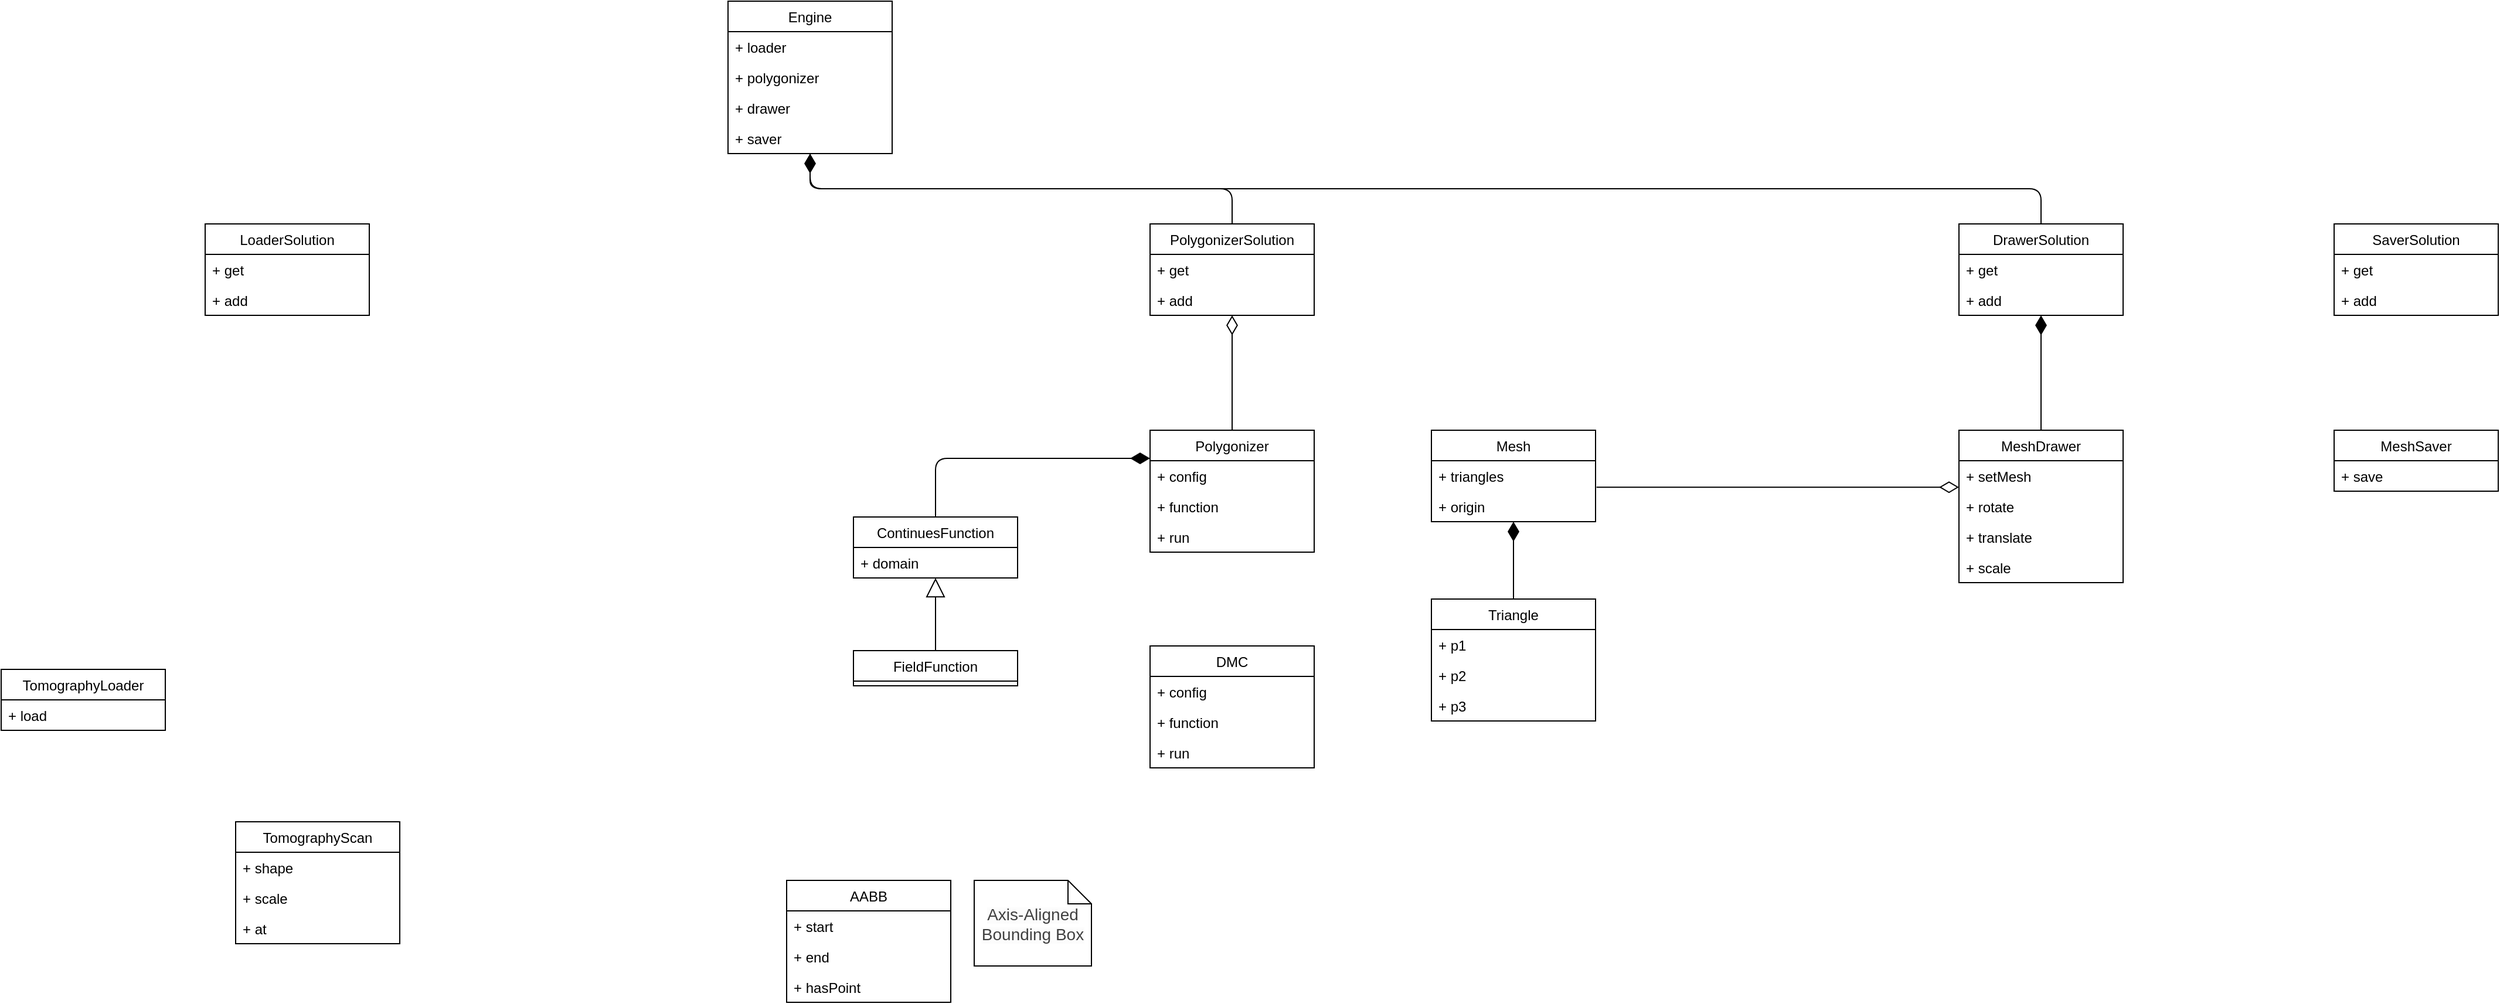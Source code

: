 <mxfile version="15.5.4" type="device"><diagram id="l196f_BCQFcxbyNv5xjx" name="Page-1"><mxGraphModel dx="1445" dy="1724" grid="1" gridSize="10" guides="1" tooltips="1" connect="1" arrows="1" fold="1" page="1" pageScale="1" pageWidth="827" pageHeight="1169" math="0" shadow="0"><root><mxCell id="0"/><mxCell id="1" parent="0"/><mxCell id="hJly8mWDVJK6QSNTWBBA-2" value="TomographyLoader" style="swimlane;fontStyle=0;childLayout=stackLayout;horizontal=1;startSize=26;fillColor=none;horizontalStack=0;resizeParent=1;resizeParentMax=0;resizeLast=0;collapsible=1;marginBottom=0;" parent="1" vertex="1"><mxGeometry x="100" y="420" width="140" height="52" as="geometry"/></mxCell><mxCell id="hJly8mWDVJK6QSNTWBBA-4" value="+ load" style="text;strokeColor=none;fillColor=none;align=left;verticalAlign=top;spacingLeft=4;spacingRight=4;overflow=hidden;rotatable=0;points=[[0,0.5],[1,0.5]];portConstraint=eastwest;" parent="hJly8mWDVJK6QSNTWBBA-2" vertex="1"><mxGeometry y="26" width="140" height="26" as="geometry"/></mxCell><mxCell id="hJly8mWDVJK6QSNTWBBA-7" value="TomographyScan" style="swimlane;fontStyle=0;childLayout=stackLayout;horizontal=1;startSize=26;fillColor=none;horizontalStack=0;resizeParent=1;resizeParentMax=0;resizeLast=0;collapsible=1;marginBottom=0;" parent="1" vertex="1"><mxGeometry x="300" y="550" width="140" height="104" as="geometry"/></mxCell><mxCell id="hJly8mWDVJK6QSNTWBBA-8" value="+ shape" style="text;strokeColor=none;fillColor=none;align=left;verticalAlign=top;spacingLeft=4;spacingRight=4;overflow=hidden;rotatable=0;points=[[0,0.5],[1,0.5]];portConstraint=eastwest;" parent="hJly8mWDVJK6QSNTWBBA-7" vertex="1"><mxGeometry y="26" width="140" height="26" as="geometry"/></mxCell><mxCell id="hJly8mWDVJK6QSNTWBBA-39" value="+ scale" style="text;strokeColor=none;fillColor=none;align=left;verticalAlign=top;spacingLeft=4;spacingRight=4;overflow=hidden;rotatable=0;points=[[0,0.5],[1,0.5]];portConstraint=eastwest;" parent="hJly8mWDVJK6QSNTWBBA-7" vertex="1"><mxGeometry y="52" width="140" height="26" as="geometry"/></mxCell><mxCell id="hJly8mWDVJK6QSNTWBBA-37" value="+ at" style="text;strokeColor=none;fillColor=none;align=left;verticalAlign=top;spacingLeft=4;spacingRight=4;overflow=hidden;rotatable=0;points=[[0,0.5],[1,0.5]];portConstraint=eastwest;" parent="hJly8mWDVJK6QSNTWBBA-7" vertex="1"><mxGeometry y="78" width="140" height="26" as="geometry"/></mxCell><mxCell id="qlmAWgx6OWCO39qbiOS9-10" style="edgeStyle=orthogonalEdgeStyle;rounded=1;orthogonalLoop=1;jettySize=auto;html=1;startArrow=none;startFill=0;endArrow=diamondThin;endFill=1;startSize=14;endSize=14;" edge="1" parent="1" source="hJly8mWDVJK6QSNTWBBA-11" target="hJly8mWDVJK6QSNTWBBA-57"><mxGeometry relative="1" as="geometry"><Array as="points"><mxPoint x="897" y="240"/></Array></mxGeometry></mxCell><mxCell id="hJly8mWDVJK6QSNTWBBA-11" value="ContinuesFunction" style="swimlane;fontStyle=0;childLayout=stackLayout;horizontal=1;startSize=26;fillColor=none;horizontalStack=0;resizeParent=1;resizeParentMax=0;resizeLast=0;collapsible=1;marginBottom=0;" parent="1" vertex="1"><mxGeometry x="827" y="290" width="140" height="52" as="geometry"><mxRectangle x="580" y="420" width="90" height="26" as="alternateBounds"/></mxGeometry></mxCell><mxCell id="hJly8mWDVJK6QSNTWBBA-12" value="+ domain" style="text;strokeColor=none;fillColor=none;align=left;verticalAlign=top;spacingLeft=4;spacingRight=4;overflow=hidden;rotatable=0;points=[[0,0.5],[1,0.5]];portConstraint=eastwest;" parent="hJly8mWDVJK6QSNTWBBA-11" vertex="1"><mxGeometry y="26" width="140" height="26" as="geometry"/></mxCell><mxCell id="hJly8mWDVJK6QSNTWBBA-15" value="DMC" style="swimlane;fontStyle=0;childLayout=stackLayout;horizontal=1;startSize=26;fillColor=none;horizontalStack=0;resizeParent=1;resizeParentMax=0;resizeLast=0;collapsible=1;marginBottom=0;" parent="1" vertex="1"><mxGeometry x="1080" y="400" width="140" height="104" as="geometry"/></mxCell><mxCell id="hJly8mWDVJK6QSNTWBBA-16" value="+ config" style="text;strokeColor=none;fillColor=none;align=left;verticalAlign=top;spacingLeft=4;spacingRight=4;overflow=hidden;rotatable=0;points=[[0,0.5],[1,0.5]];portConstraint=eastwest;" parent="hJly8mWDVJK6QSNTWBBA-15" vertex="1"><mxGeometry y="26" width="140" height="26" as="geometry"/></mxCell><mxCell id="hJly8mWDVJK6QSNTWBBA-18" value="+ function" style="text;strokeColor=none;fillColor=none;align=left;verticalAlign=top;spacingLeft=4;spacingRight=4;overflow=hidden;rotatable=0;points=[[0,0.5],[1,0.5]];portConstraint=eastwest;" parent="hJly8mWDVJK6QSNTWBBA-15" vertex="1"><mxGeometry y="52" width="140" height="26" as="geometry"/></mxCell><mxCell id="hJly8mWDVJK6QSNTWBBA-54" value="+ run" style="text;strokeColor=none;fillColor=none;align=left;verticalAlign=top;spacingLeft=4;spacingRight=4;overflow=hidden;rotatable=0;points=[[0,0.5],[1,0.5]];portConstraint=eastwest;" parent="hJly8mWDVJK6QSNTWBBA-15" vertex="1"><mxGeometry y="78" width="140" height="26" as="geometry"/></mxCell><mxCell id="hJly8mWDVJK6QSNTWBBA-19" value="Mesh" style="swimlane;fontStyle=0;childLayout=stackLayout;horizontal=1;startSize=26;fillColor=none;horizontalStack=0;resizeParent=1;resizeParentMax=0;resizeLast=0;collapsible=1;marginBottom=0;" parent="1" vertex="1"><mxGeometry x="1320" y="216" width="140" height="78" as="geometry"/></mxCell><mxCell id="hJly8mWDVJK6QSNTWBBA-67" value="+ triangles" style="text;strokeColor=none;fillColor=none;align=left;verticalAlign=top;spacingLeft=4;spacingRight=4;overflow=hidden;rotatable=0;points=[[0,0.5],[1,0.5]];portConstraint=eastwest;" parent="hJly8mWDVJK6QSNTWBBA-19" vertex="1"><mxGeometry y="26" width="140" height="26" as="geometry"/></mxCell><mxCell id="wT5ySxd8uzMS7JoTIGae-13" value="+ origin" style="text;strokeColor=none;fillColor=none;align=left;verticalAlign=top;spacingLeft=4;spacingRight=4;overflow=hidden;rotatable=0;points=[[0,0.5],[1,0.5]];portConstraint=eastwest;" parent="hJly8mWDVJK6QSNTWBBA-19" vertex="1"><mxGeometry y="52" width="140" height="26" as="geometry"/></mxCell><mxCell id="hJly8mWDVJK6QSNTWBBA-23" value="MeshSaver" style="swimlane;fontStyle=0;childLayout=stackLayout;horizontal=1;startSize=26;fillColor=none;horizontalStack=0;resizeParent=1;resizeParentMax=0;resizeLast=0;collapsible=1;marginBottom=0;" parent="1" vertex="1"><mxGeometry x="2090" y="216" width="140" height="52" as="geometry"/></mxCell><mxCell id="hJly8mWDVJK6QSNTWBBA-24" value="+ save" style="text;strokeColor=none;fillColor=none;align=left;verticalAlign=top;spacingLeft=4;spacingRight=4;overflow=hidden;rotatable=0;points=[[0,0.5],[1,0.5]];portConstraint=eastwest;" parent="hJly8mWDVJK6QSNTWBBA-23" vertex="1"><mxGeometry y="26" width="140" height="26" as="geometry"/></mxCell><mxCell id="hJly8mWDVJK6QSNTWBBA-90" style="edgeStyle=orthogonalEdgeStyle;rounded=0;orthogonalLoop=1;jettySize=auto;html=1;endArrow=diamondThin;endFill=1;endSize=14;startSize=14;" parent="1" source="hJly8mWDVJK6QSNTWBBA-27" target="hJly8mWDVJK6QSNTWBBA-86" edge="1"><mxGeometry relative="1" as="geometry"/></mxCell><mxCell id="hJly8mWDVJK6QSNTWBBA-27" value="MeshDrawer" style="swimlane;fontStyle=0;childLayout=stackLayout;horizontal=1;startSize=26;fillColor=none;horizontalStack=0;resizeParent=1;resizeParentMax=0;resizeLast=0;collapsible=1;marginBottom=0;" parent="1" vertex="1"><mxGeometry x="1770" y="216" width="140" height="130" as="geometry"/></mxCell><mxCell id="hJly8mWDVJK6QSNTWBBA-28" value="+ setMesh" style="text;strokeColor=none;fillColor=none;align=left;verticalAlign=top;spacingLeft=4;spacingRight=4;overflow=hidden;rotatable=0;points=[[0,0.5],[1,0.5]];portConstraint=eastwest;" parent="hJly8mWDVJK6QSNTWBBA-27" vertex="1"><mxGeometry y="26" width="140" height="26" as="geometry"/></mxCell><mxCell id="wT5ySxd8uzMS7JoTIGae-11" value="+ rotate" style="text;strokeColor=none;fillColor=none;align=left;verticalAlign=top;spacingLeft=4;spacingRight=4;overflow=hidden;rotatable=0;points=[[0,0.5],[1,0.5]];portConstraint=eastwest;" parent="hJly8mWDVJK6QSNTWBBA-27" vertex="1"><mxGeometry y="52" width="140" height="26" as="geometry"/></mxCell><mxCell id="wT5ySxd8uzMS7JoTIGae-10" value="+ translate" style="text;strokeColor=none;fillColor=none;align=left;verticalAlign=top;spacingLeft=4;spacingRight=4;overflow=hidden;rotatable=0;points=[[0,0.5],[1,0.5]];portConstraint=eastwest;" parent="hJly8mWDVJK6QSNTWBBA-27" vertex="1"><mxGeometry y="78" width="140" height="26" as="geometry"/></mxCell><mxCell id="wT5ySxd8uzMS7JoTIGae-12" value="+ scale" style="text;strokeColor=none;fillColor=none;align=left;verticalAlign=top;spacingLeft=4;spacingRight=4;overflow=hidden;rotatable=0;points=[[0,0.5],[1,0.5]];portConstraint=eastwest;" parent="hJly8mWDVJK6QSNTWBBA-27" vertex="1"><mxGeometry y="104" width="140" height="26" as="geometry"/></mxCell><mxCell id="hJly8mWDVJK6QSNTWBBA-41" value="AABB" style="swimlane;fontStyle=0;childLayout=stackLayout;horizontal=1;startSize=26;fillColor=none;horizontalStack=0;resizeParent=1;resizeParentMax=0;resizeLast=0;collapsible=1;marginBottom=0;" parent="1" vertex="1"><mxGeometry x="770" y="600" width="140" height="104" as="geometry"/></mxCell><mxCell id="hJly8mWDVJK6QSNTWBBA-42" value="+ start" style="text;strokeColor=none;fillColor=none;align=left;verticalAlign=top;spacingLeft=4;spacingRight=4;overflow=hidden;rotatable=0;points=[[0,0.5],[1,0.5]];portConstraint=eastwest;" parent="hJly8mWDVJK6QSNTWBBA-41" vertex="1"><mxGeometry y="26" width="140" height="26" as="geometry"/></mxCell><mxCell id="hJly8mWDVJK6QSNTWBBA-43" value="+ end" style="text;strokeColor=none;fillColor=none;align=left;verticalAlign=top;spacingLeft=4;spacingRight=4;overflow=hidden;rotatable=0;points=[[0,0.5],[1,0.5]];portConstraint=eastwest;" parent="hJly8mWDVJK6QSNTWBBA-41" vertex="1"><mxGeometry y="52" width="140" height="26" as="geometry"/></mxCell><mxCell id="hJly8mWDVJK6QSNTWBBA-45" value="+ hasPoint" style="text;strokeColor=none;fillColor=none;align=left;verticalAlign=top;spacingLeft=4;spacingRight=4;overflow=hidden;rotatable=0;points=[[0,0.5],[1,0.5]];portConstraint=eastwest;" parent="hJly8mWDVJK6QSNTWBBA-41" vertex="1"><mxGeometry y="78" width="140" height="26" as="geometry"/></mxCell><mxCell id="hJly8mWDVJK6QSNTWBBA-46" value="&lt;span style=&quot;color: rgb(64 , 64 , 64) ; background-color: rgb(252 , 252 , 252)&quot;&gt;&lt;font style=&quot;font-size: 14px&quot;&gt;Axis-Aligned Bounding Box&lt;/font&gt;&lt;/span&gt;" style="shape=note;size=20;whiteSpace=wrap;html=1;" parent="1" vertex="1"><mxGeometry x="930" y="600" width="100" height="73" as="geometry"/></mxCell><mxCell id="qlmAWgx6OWCO39qbiOS9-5" style="edgeStyle=orthogonalEdgeStyle;rounded=1;orthogonalLoop=1;jettySize=auto;html=1;startArrow=none;startFill=0;endArrow=diamondThin;endFill=0;startSize=14;endSize=14;" edge="1" parent="1" source="hJly8mWDVJK6QSNTWBBA-57" target="hJly8mWDVJK6QSNTWBBA-80"><mxGeometry relative="1" as="geometry"/></mxCell><mxCell id="hJly8mWDVJK6QSNTWBBA-57" value="Polygonizer" style="swimlane;fontStyle=0;childLayout=stackLayout;horizontal=1;startSize=26;fillColor=none;horizontalStack=0;resizeParent=1;resizeParentMax=0;resizeLast=0;collapsible=1;marginBottom=0;" parent="1" vertex="1"><mxGeometry x="1080" y="216" width="140" height="104" as="geometry"/></mxCell><mxCell id="hJly8mWDVJK6QSNTWBBA-60" value="+ config" style="text;strokeColor=none;fillColor=none;align=left;verticalAlign=top;spacingLeft=4;spacingRight=4;overflow=hidden;rotatable=0;points=[[0,0.5],[1,0.5]];portConstraint=eastwest;" parent="hJly8mWDVJK6QSNTWBBA-57" vertex="1"><mxGeometry y="26" width="140" height="26" as="geometry"/></mxCell><mxCell id="hJly8mWDVJK6QSNTWBBA-58" value="+ function" style="text;strokeColor=none;fillColor=none;align=left;verticalAlign=top;spacingLeft=4;spacingRight=4;overflow=hidden;rotatable=0;points=[[0,0.5],[1,0.5]];portConstraint=eastwest;" parent="hJly8mWDVJK6QSNTWBBA-57" vertex="1"><mxGeometry y="52" width="140" height="26" as="geometry"/></mxCell><mxCell id="qlmAWgx6OWCO39qbiOS9-9" value="+ run" style="text;strokeColor=none;fillColor=none;align=left;verticalAlign=top;spacingLeft=4;spacingRight=4;overflow=hidden;rotatable=0;points=[[0,0.5],[1,0.5]];portConstraint=eastwest;" vertex="1" parent="hJly8mWDVJK6QSNTWBBA-57"><mxGeometry y="78" width="140" height="26" as="geometry"/></mxCell><mxCell id="hJly8mWDVJK6QSNTWBBA-62" value="Triangle" style="swimlane;fontStyle=0;childLayout=stackLayout;horizontal=1;startSize=26;fillColor=none;horizontalStack=0;resizeParent=1;resizeParentMax=0;resizeLast=0;collapsible=1;marginBottom=0;" parent="1" vertex="1"><mxGeometry x="1320" y="360" width="140" height="104" as="geometry"/></mxCell><mxCell id="hJly8mWDVJK6QSNTWBBA-64" value="+ p1" style="text;strokeColor=none;fillColor=none;align=left;verticalAlign=top;spacingLeft=4;spacingRight=4;overflow=hidden;rotatable=0;points=[[0,0.5],[1,0.5]];portConstraint=eastwest;" parent="hJly8mWDVJK6QSNTWBBA-62" vertex="1"><mxGeometry y="26" width="140" height="26" as="geometry"/></mxCell><mxCell id="hJly8mWDVJK6QSNTWBBA-68" value="+ p2" style="text;strokeColor=none;fillColor=none;align=left;verticalAlign=top;spacingLeft=4;spacingRight=4;overflow=hidden;rotatable=0;points=[[0,0.5],[1,0.5]];portConstraint=eastwest;" parent="hJly8mWDVJK6QSNTWBBA-62" vertex="1"><mxGeometry y="52" width="140" height="26" as="geometry"/></mxCell><mxCell id="hJly8mWDVJK6QSNTWBBA-69" value="+ p3" style="text;strokeColor=none;fillColor=none;align=left;verticalAlign=top;spacingLeft=4;spacingRight=4;overflow=hidden;rotatable=0;points=[[0,0.5],[1,0.5]];portConstraint=eastwest;" parent="hJly8mWDVJK6QSNTWBBA-62" vertex="1"><mxGeometry y="78" width="140" height="26" as="geometry"/></mxCell><mxCell id="hJly8mWDVJK6QSNTWBBA-70" value="Engine" style="swimlane;fontStyle=0;childLayout=stackLayout;horizontal=1;startSize=26;fillColor=none;horizontalStack=0;resizeParent=1;resizeParentMax=0;resizeLast=0;collapsible=1;marginBottom=0;" parent="1" vertex="1"><mxGeometry x="720" y="-150" width="140" height="130" as="geometry"/></mxCell><mxCell id="hJly8mWDVJK6QSNTWBBA-71" value="+ loader" style="text;strokeColor=none;fillColor=none;align=left;verticalAlign=top;spacingLeft=4;spacingRight=4;overflow=hidden;rotatable=0;points=[[0,0.5],[1,0.5]];portConstraint=eastwest;" parent="hJly8mWDVJK6QSNTWBBA-70" vertex="1"><mxGeometry y="26" width="140" height="26" as="geometry"/></mxCell><mxCell id="hJly8mWDVJK6QSNTWBBA-72" value="+ polygonizer" style="text;strokeColor=none;fillColor=none;align=left;verticalAlign=top;spacingLeft=4;spacingRight=4;overflow=hidden;rotatable=0;points=[[0,0.5],[1,0.5]];portConstraint=eastwest;" parent="hJly8mWDVJK6QSNTWBBA-70" vertex="1"><mxGeometry y="52" width="140" height="26" as="geometry"/></mxCell><mxCell id="hJly8mWDVJK6QSNTWBBA-73" value="+ drawer" style="text;strokeColor=none;fillColor=none;align=left;verticalAlign=top;spacingLeft=4;spacingRight=4;overflow=hidden;rotatable=0;points=[[0,0.5],[1,0.5]];portConstraint=eastwest;" parent="hJly8mWDVJK6QSNTWBBA-70" vertex="1"><mxGeometry y="78" width="140" height="26" as="geometry"/></mxCell><mxCell id="hJly8mWDVJK6QSNTWBBA-74" value="+ saver" style="text;strokeColor=none;fillColor=none;align=left;verticalAlign=top;spacingLeft=4;spacingRight=4;overflow=hidden;rotatable=0;points=[[0,0.5],[1,0.5]];portConstraint=eastwest;" parent="hJly8mWDVJK6QSNTWBBA-70" vertex="1"><mxGeometry y="104" width="140" height="26" as="geometry"/></mxCell><mxCell id="hJly8mWDVJK6QSNTWBBA-76" value="LoaderSolution" style="swimlane;fontStyle=0;childLayout=stackLayout;horizontal=1;startSize=26;fillColor=none;horizontalStack=0;resizeParent=1;resizeParentMax=0;resizeLast=0;collapsible=1;marginBottom=0;" parent="1" vertex="1"><mxGeometry x="274" y="40" width="140" height="78" as="geometry"/></mxCell><mxCell id="hJly8mWDVJK6QSNTWBBA-77" value="+ get" style="text;strokeColor=none;fillColor=none;align=left;verticalAlign=top;spacingLeft=4;spacingRight=4;overflow=hidden;rotatable=0;points=[[0,0.5],[1,0.5]];portConstraint=eastwest;" parent="hJly8mWDVJK6QSNTWBBA-76" vertex="1"><mxGeometry y="26" width="140" height="26" as="geometry"/></mxCell><mxCell id="hJly8mWDVJK6QSNTWBBA-78" value="+ add" style="text;strokeColor=none;fillColor=none;align=left;verticalAlign=top;spacingLeft=4;spacingRight=4;overflow=hidden;rotatable=0;points=[[0,0.5],[1,0.5]];portConstraint=eastwest;" parent="hJly8mWDVJK6QSNTWBBA-76" vertex="1"><mxGeometry y="52" width="140" height="26" as="geometry"/></mxCell><mxCell id="qlmAWgx6OWCO39qbiOS9-1" style="edgeStyle=orthogonalEdgeStyle;rounded=1;orthogonalLoop=1;jettySize=auto;html=1;exitX=0.5;exitY=0;exitDx=0;exitDy=0;endArrow=none;endFill=0;" edge="1" parent="1" source="hJly8mWDVJK6QSNTWBBA-80" target="hJly8mWDVJK6QSNTWBBA-70"><mxGeometry relative="1" as="geometry"/></mxCell><mxCell id="hJly8mWDVJK6QSNTWBBA-80" value="PolygonizerSolution" style="swimlane;fontStyle=0;childLayout=stackLayout;horizontal=1;startSize=26;fillColor=none;horizontalStack=0;resizeParent=1;resizeParentMax=0;resizeLast=0;collapsible=1;marginBottom=0;" parent="1" vertex="1"><mxGeometry x="1080" y="40" width="140" height="78" as="geometry"/></mxCell><mxCell id="hJly8mWDVJK6QSNTWBBA-81" value="+ get" style="text;strokeColor=none;fillColor=none;align=left;verticalAlign=top;spacingLeft=4;spacingRight=4;overflow=hidden;rotatable=0;points=[[0,0.5],[1,0.5]];portConstraint=eastwest;" parent="hJly8mWDVJK6QSNTWBBA-80" vertex="1"><mxGeometry y="26" width="140" height="26" as="geometry"/></mxCell><mxCell id="hJly8mWDVJK6QSNTWBBA-82" value="+ add" style="text;strokeColor=none;fillColor=none;align=left;verticalAlign=top;spacingLeft=4;spacingRight=4;overflow=hidden;rotatable=0;points=[[0,0.5],[1,0.5]];portConstraint=eastwest;" parent="hJly8mWDVJK6QSNTWBBA-80" vertex="1"><mxGeometry y="52" width="140" height="26" as="geometry"/></mxCell><mxCell id="hJly8mWDVJK6QSNTWBBA-83" value="SaverSolution" style="swimlane;fontStyle=0;childLayout=stackLayout;horizontal=1;startSize=26;fillColor=none;horizontalStack=0;resizeParent=1;resizeParentMax=0;resizeLast=0;collapsible=1;marginBottom=0;" parent="1" vertex="1"><mxGeometry x="2090" y="40" width="140" height="78" as="geometry"/></mxCell><mxCell id="hJly8mWDVJK6QSNTWBBA-84" value="+ get" style="text;strokeColor=none;fillColor=none;align=left;verticalAlign=top;spacingLeft=4;spacingRight=4;overflow=hidden;rotatable=0;points=[[0,0.5],[1,0.5]];portConstraint=eastwest;" parent="hJly8mWDVJK6QSNTWBBA-83" vertex="1"><mxGeometry y="26" width="140" height="26" as="geometry"/></mxCell><mxCell id="hJly8mWDVJK6QSNTWBBA-85" value="+ add" style="text;strokeColor=none;fillColor=none;align=left;verticalAlign=top;spacingLeft=4;spacingRight=4;overflow=hidden;rotatable=0;points=[[0,0.5],[1,0.5]];portConstraint=eastwest;" parent="hJly8mWDVJK6QSNTWBBA-83" vertex="1"><mxGeometry y="52" width="140" height="26" as="geometry"/></mxCell><mxCell id="wT5ySxd8uzMS7JoTIGae-9" style="edgeStyle=orthogonalEdgeStyle;rounded=1;orthogonalLoop=1;jettySize=auto;html=1;endArrow=diamondThin;endFill=1;startSize=14;endSize=14;" parent="1" source="hJly8mWDVJK6QSNTWBBA-86" target="hJly8mWDVJK6QSNTWBBA-70" edge="1"><mxGeometry relative="1" as="geometry"><Array as="points"><mxPoint x="1840" y="10"/><mxPoint x="790" y="10"/></Array></mxGeometry></mxCell><mxCell id="hJly8mWDVJK6QSNTWBBA-86" value="DrawerSolution" style="swimlane;fontStyle=0;childLayout=stackLayout;horizontal=1;startSize=26;fillColor=none;horizontalStack=0;resizeParent=1;resizeParentMax=0;resizeLast=0;collapsible=1;marginBottom=0;" parent="1" vertex="1"><mxGeometry x="1770" y="40" width="140" height="78" as="geometry"/></mxCell><mxCell id="hJly8mWDVJK6QSNTWBBA-87" value="+ get" style="text;strokeColor=none;fillColor=none;align=left;verticalAlign=top;spacingLeft=4;spacingRight=4;overflow=hidden;rotatable=0;points=[[0,0.5],[1,0.5]];portConstraint=eastwest;" parent="hJly8mWDVJK6QSNTWBBA-86" vertex="1"><mxGeometry y="26" width="140" height="26" as="geometry"/></mxCell><mxCell id="hJly8mWDVJK6QSNTWBBA-88" value="+ add" style="text;strokeColor=none;fillColor=none;align=left;verticalAlign=top;spacingLeft=4;spacingRight=4;overflow=hidden;rotatable=0;points=[[0,0.5],[1,0.5]];portConstraint=eastwest;" parent="hJly8mWDVJK6QSNTWBBA-86" vertex="1"><mxGeometry y="52" width="140" height="26" as="geometry"/></mxCell><mxCell id="wT5ySxd8uzMS7JoTIGae-1" style="edgeStyle=orthogonalEdgeStyle;rounded=0;orthogonalLoop=1;jettySize=auto;html=1;endArrow=diamondThin;endFill=1;startSize=14;endSize=14;exitX=0.5;exitY=0;exitDx=0;exitDy=0;" parent="1" source="hJly8mWDVJK6QSNTWBBA-62" target="hJly8mWDVJK6QSNTWBBA-19" edge="1"><mxGeometry relative="1" as="geometry"/></mxCell><mxCell id="qlmAWgx6OWCO39qbiOS9-2" style="edgeStyle=orthogonalEdgeStyle;rounded=1;orthogonalLoop=1;jettySize=auto;html=1;entryX=1.006;entryY=-0.132;entryDx=0;entryDy=0;entryPerimeter=0;endArrow=none;endFill=0;startArrow=diamondThin;startFill=0;endSize=16;startSize=14;" edge="1" parent="1" source="hJly8mWDVJK6QSNTWBBA-27" target="wT5ySxd8uzMS7JoTIGae-13"><mxGeometry relative="1" as="geometry"><Array as="points"><mxPoint x="1615" y="265"/></Array></mxGeometry></mxCell><mxCell id="qlmAWgx6OWCO39qbiOS9-8" style="edgeStyle=orthogonalEdgeStyle;rounded=1;orthogonalLoop=1;jettySize=auto;html=1;startArrow=none;startFill=0;endArrow=block;endFill=0;startSize=14;endSize=14;" edge="1" parent="1" source="qlmAWgx6OWCO39qbiOS9-6" target="hJly8mWDVJK6QSNTWBBA-11"><mxGeometry relative="1" as="geometry"/></mxCell><mxCell id="qlmAWgx6OWCO39qbiOS9-6" value="FieldFunction" style="swimlane;fontStyle=0;childLayout=stackLayout;horizontal=1;startSize=26;fillColor=none;horizontalStack=0;resizeParent=1;resizeParentMax=0;resizeLast=0;collapsible=1;marginBottom=0;" vertex="1" parent="1"><mxGeometry x="827" y="404" width="140" height="30" as="geometry"><mxRectangle x="580" y="420" width="90" height="26" as="alternateBounds"/></mxGeometry></mxCell></root></mxGraphModel></diagram></mxfile>